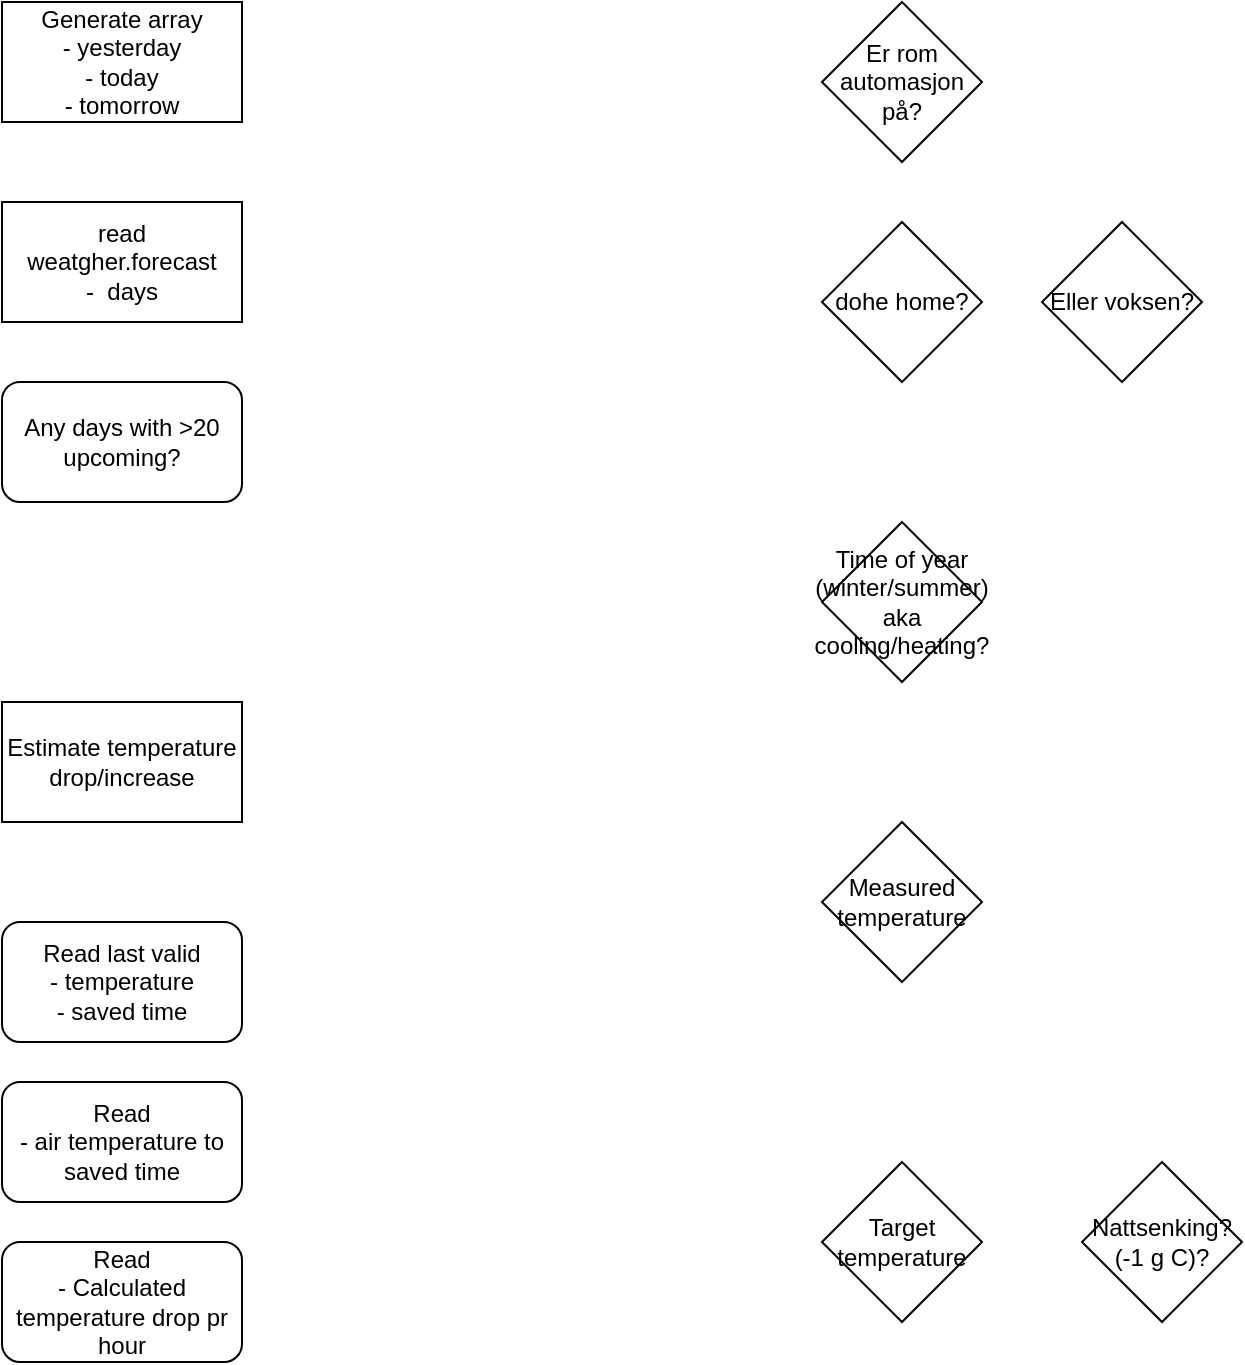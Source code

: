 <mxfile version="24.7.12">
  <diagram name="Page-1" id="l30IbhKH9xJvvBqIYpb2">
    <mxGraphModel dx="2954" dy="1098" grid="1" gridSize="10" guides="1" tooltips="1" connect="1" arrows="1" fold="1" page="1" pageScale="1" pageWidth="827" pageHeight="1169" math="0" shadow="0">
      <root>
        <mxCell id="0" />
        <mxCell id="1" parent="0" />
        <mxCell id="agV-jllId4Z2bgYopUoT-1" value="Estimate temperature drop/increase" style="rounded=0;whiteSpace=wrap;html=1;" parent="1" vertex="1">
          <mxGeometry x="40" y="390" width="120" height="60" as="geometry" />
        </mxCell>
        <mxCell id="agV-jllId4Z2bgYopUoT-2" value="Read last valid&lt;div&gt;- temperature&lt;/div&gt;&lt;div&gt;- saved time&lt;/div&gt;" style="rounded=1;whiteSpace=wrap;html=1;" parent="1" vertex="1">
          <mxGeometry x="40" y="500" width="120" height="60" as="geometry" />
        </mxCell>
        <mxCell id="agV-jllId4Z2bgYopUoT-3" value="Read&lt;div&gt;- air temperature to saved time&lt;/div&gt;" style="rounded=1;whiteSpace=wrap;html=1;" parent="1" vertex="1">
          <mxGeometry x="40" y="580" width="120" height="60" as="geometry" />
        </mxCell>
        <mxCell id="agV-jllId4Z2bgYopUoT-4" value="Read&lt;div&gt;- Calculated temperature drop pr hour&lt;/div&gt;" style="rounded=1;whiteSpace=wrap;html=1;" parent="1" vertex="1">
          <mxGeometry x="40" y="660" width="120" height="60" as="geometry" />
        </mxCell>
        <mxCell id="agV-jllId4Z2bgYopUoT-5" value="Generate array&lt;div&gt;- yesterday&lt;/div&gt;&lt;div&gt;- today&lt;/div&gt;&lt;div&gt;- tomorrow&lt;/div&gt;" style="rounded=0;whiteSpace=wrap;html=1;" parent="1" vertex="1">
          <mxGeometry x="40" y="40" width="120" height="60" as="geometry" />
        </mxCell>
        <mxCell id="agV-jllId4Z2bgYopUoT-6" value="Any days with &amp;gt;20 upcoming?" style="rounded=1;whiteSpace=wrap;html=1;" parent="1" vertex="1">
          <mxGeometry x="40" y="230" width="120" height="60" as="geometry" />
        </mxCell>
        <mxCell id="agV-jllId4Z2bgYopUoT-7" value="read weatgher.forecast&lt;div&gt;-&amp;nbsp; days&lt;/div&gt;" style="rounded=0;whiteSpace=wrap;html=1;" parent="1" vertex="1">
          <mxGeometry x="40" y="140" width="120" height="60" as="geometry" />
        </mxCell>
        <mxCell id="mAH02AJmvs05kJ934_5E-1" value="dohe home?" style="rhombus;whiteSpace=wrap;html=1;" vertex="1" parent="1">
          <mxGeometry x="450" y="150" width="80" height="80" as="geometry" />
        </mxCell>
        <mxCell id="mAH02AJmvs05kJ934_5E-2" value="Time of year&lt;div&gt;(winter/summer) aka cooling/heating?&lt;/div&gt;" style="rhombus;whiteSpace=wrap;html=1;" vertex="1" parent="1">
          <mxGeometry x="450" y="300" width="80" height="80" as="geometry" />
        </mxCell>
        <mxCell id="mAH02AJmvs05kJ934_5E-3" value="Measured temperature" style="rhombus;whiteSpace=wrap;html=1;" vertex="1" parent="1">
          <mxGeometry x="450" y="450" width="80" height="80" as="geometry" />
        </mxCell>
        <mxCell id="mAH02AJmvs05kJ934_5E-4" value="Target temperature" style="rhombus;whiteSpace=wrap;html=1;" vertex="1" parent="1">
          <mxGeometry x="450" y="620" width="80" height="80" as="geometry" />
        </mxCell>
        <mxCell id="mAH02AJmvs05kJ934_5E-5" value="Eller voksen?" style="rhombus;whiteSpace=wrap;html=1;" vertex="1" parent="1">
          <mxGeometry x="560" y="150" width="80" height="80" as="geometry" />
        </mxCell>
        <mxCell id="mAH02AJmvs05kJ934_5E-6" value="Er rom automasjon på?" style="rhombus;whiteSpace=wrap;html=1;" vertex="1" parent="1">
          <mxGeometry x="450" y="40" width="80" height="80" as="geometry" />
        </mxCell>
        <mxCell id="mAH02AJmvs05kJ934_5E-7" value="Nattsenking?&lt;br&gt;(-1 g C)?" style="rhombus;whiteSpace=wrap;html=1;" vertex="1" parent="1">
          <mxGeometry x="580" y="620" width="80" height="80" as="geometry" />
        </mxCell>
      </root>
    </mxGraphModel>
  </diagram>
</mxfile>
